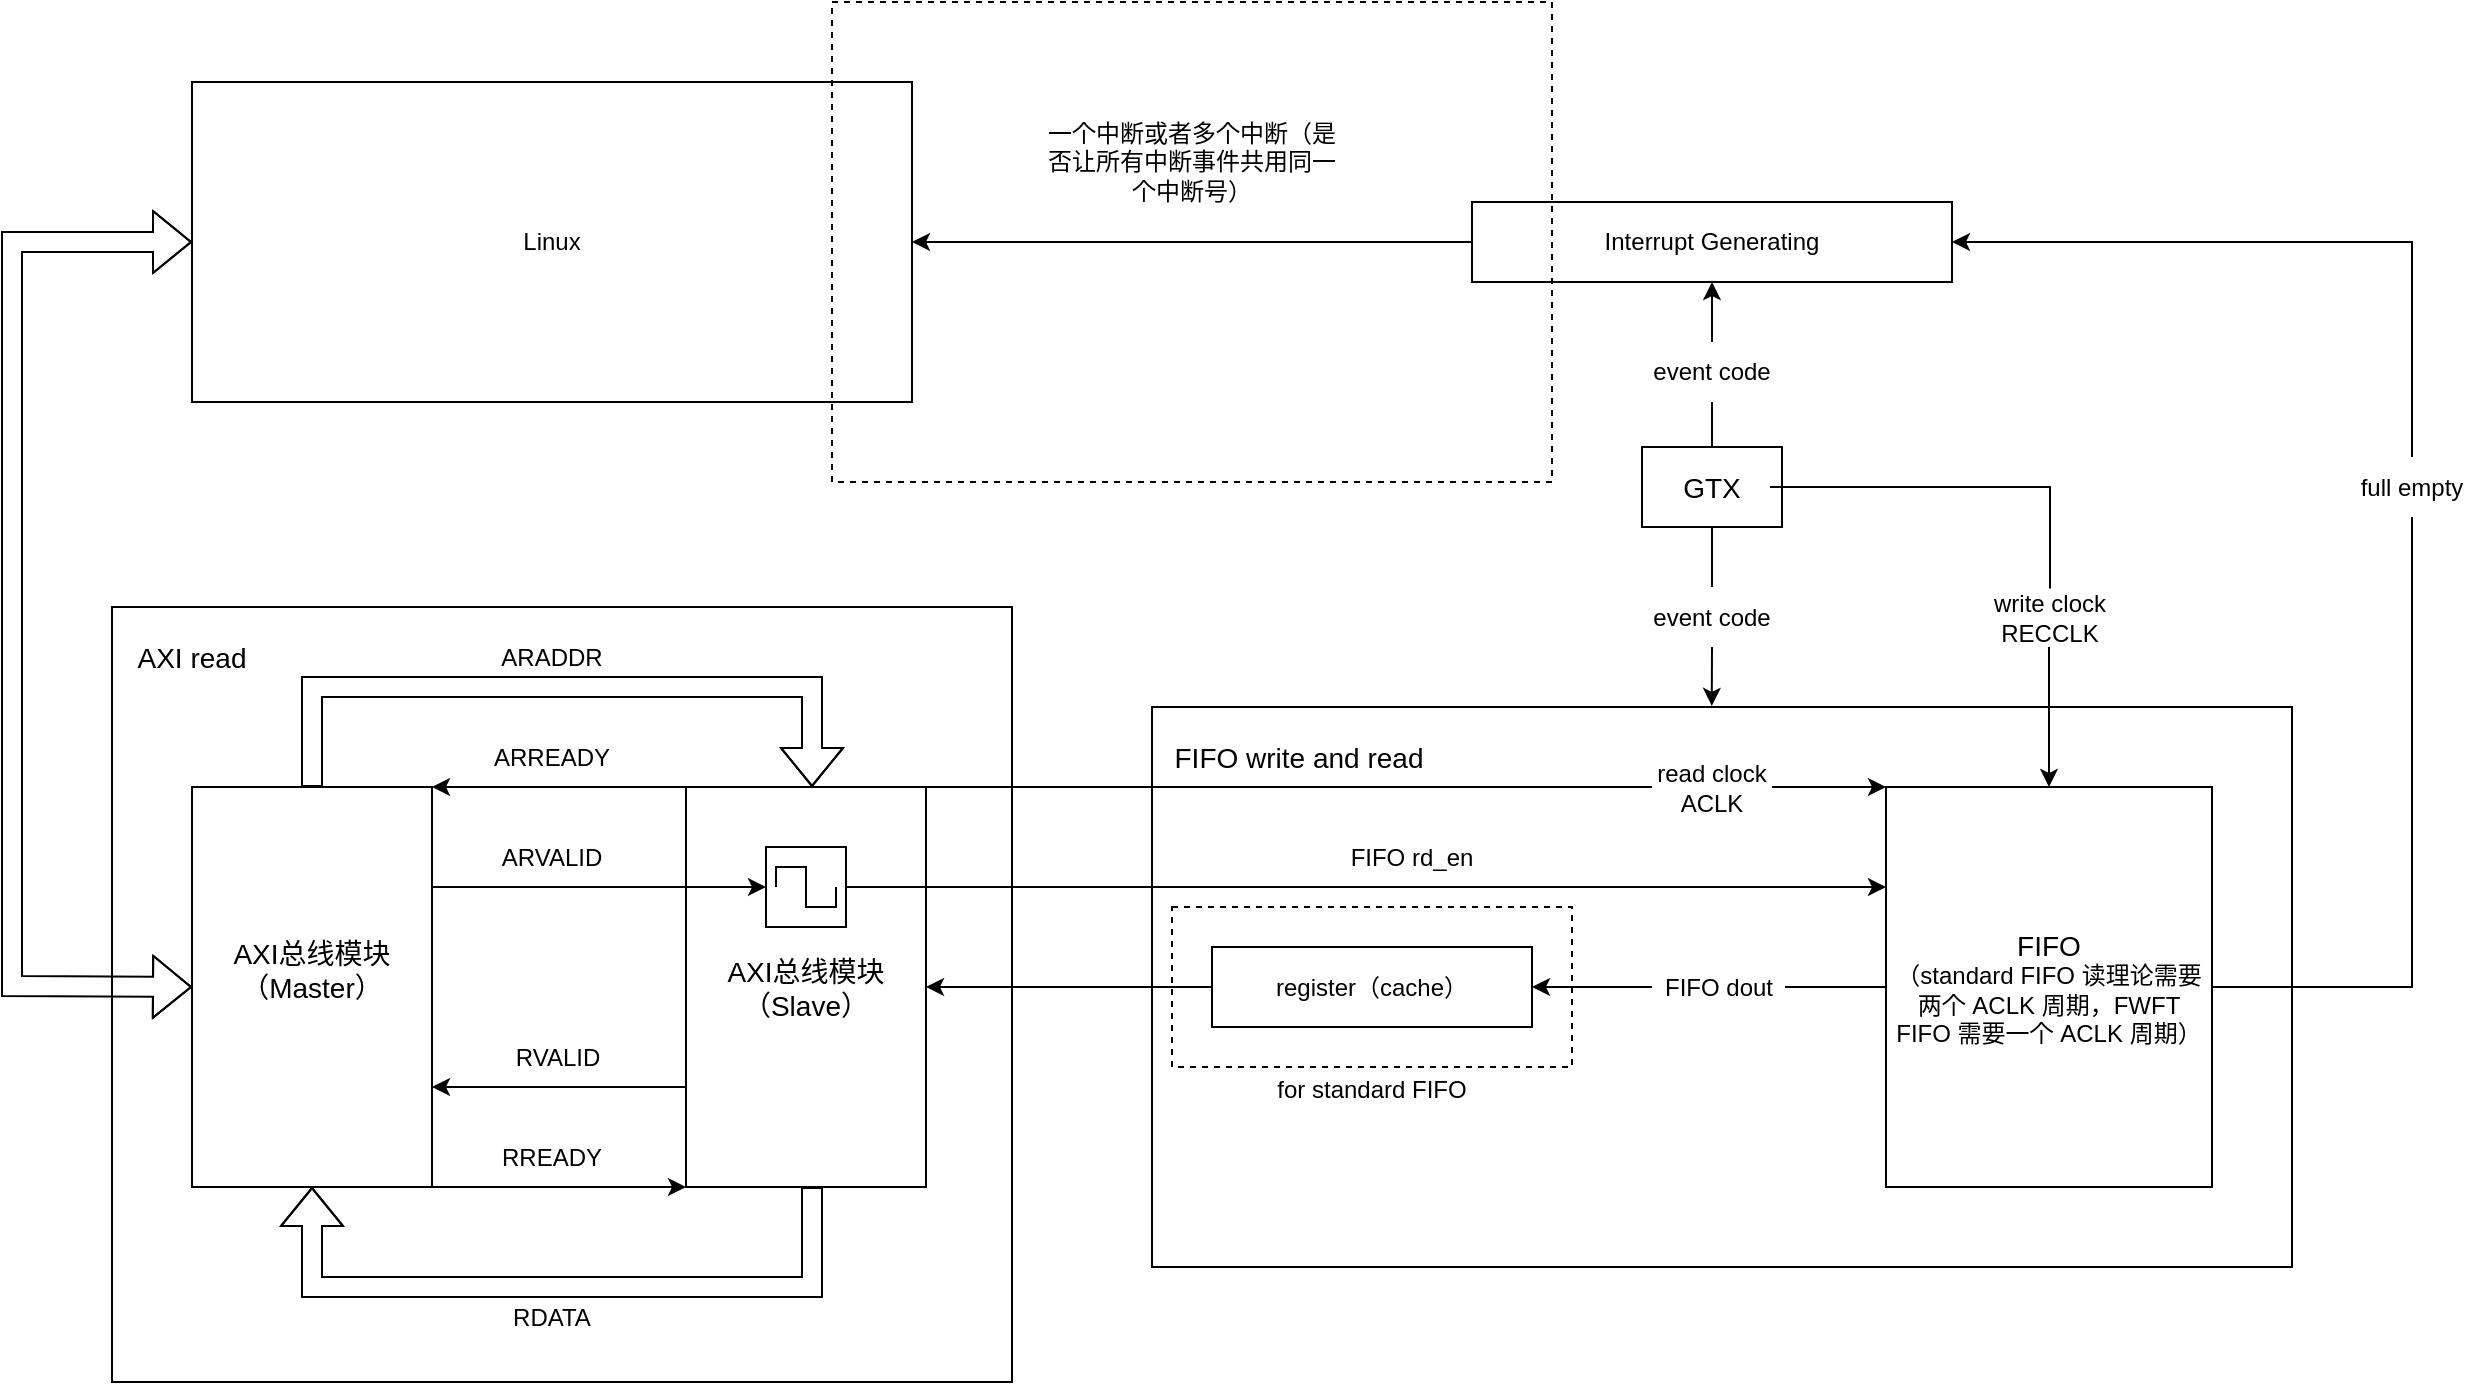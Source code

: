 <mxfile version="18.0.0" type="github">
  <diagram id="qPFxC8UjmYWYdaPUttt1" name="Page-1">
    <mxGraphModel dx="1727" dy="951" grid="1" gridSize="10" guides="1" tooltips="1" connect="1" arrows="1" fold="1" page="1" pageScale="1" pageWidth="1654" pageHeight="2336" math="0" shadow="0">
      <root>
        <mxCell id="0" />
        <mxCell id="1" parent="0" />
        <mxCell id="R0U8VKyhZyM0I8n2pWbQ-76" value="" style="rounded=0;whiteSpace=wrap;html=1;fontSize=12;fillColor=none;" vertex="1" parent="1">
          <mxGeometry x="280" y="582.5" width="450" height="387.5" as="geometry" />
        </mxCell>
        <mxCell id="R0U8VKyhZyM0I8n2pWbQ-35" value="&lt;div align=&quot;center&quot;&gt;&lt;br&gt;&lt;/div&gt;" style="rounded=0;whiteSpace=wrap;html=1;" vertex="1" parent="1">
          <mxGeometry x="800" y="632.5" width="570" height="280" as="geometry" />
        </mxCell>
        <mxCell id="R0U8VKyhZyM0I8n2pWbQ-43" value="" style="rounded=0;whiteSpace=wrap;html=1;fontSize=14;dashed=1;" vertex="1" parent="1">
          <mxGeometry x="810" y="732.5" width="200" height="80" as="geometry" />
        </mxCell>
        <mxCell id="R0U8VKyhZyM0I8n2pWbQ-45" style="edgeStyle=orthogonalEdgeStyle;rounded=0;orthogonalLoop=1;jettySize=auto;html=1;exitX=1;exitY=0.5;exitDx=0;exitDy=0;entryX=0;entryY=0;entryDx=0;entryDy=0;fontSize=12;startArrow=none;" edge="1" parent="1" source="R0U8VKyhZyM0I8n2pWbQ-46" target="R0U8VKyhZyM0I8n2pWbQ-1">
          <mxGeometry relative="1" as="geometry">
            <Array as="points">
              <mxPoint x="1150" y="672.5" />
              <mxPoint x="1150" y="672.5" />
            </Array>
          </mxGeometry>
        </mxCell>
        <mxCell id="R0U8VKyhZyM0I8n2pWbQ-8" value="&lt;div style=&quot;font-size: 14px;&quot;&gt;&lt;font style=&quot;font-size: 14px;&quot;&gt;AXI总线模块&lt;/font&gt;&lt;/div&gt;&lt;div style=&quot;font-size: 14px;&quot;&gt;&lt;font style=&quot;font-size: 14px;&quot;&gt;（Slave）&lt;br&gt;&lt;/font&gt;&lt;/div&gt;" style="rounded=0;whiteSpace=wrap;html=1;" vertex="1" parent="1">
          <mxGeometry x="567" y="672.5" width="120" height="200" as="geometry" />
        </mxCell>
        <mxCell id="R0U8VKyhZyM0I8n2pWbQ-34" value="" style="rounded=0;whiteSpace=wrap;html=1;" vertex="1" parent="1">
          <mxGeometry x="607" y="702.5" width="40" height="40" as="geometry" />
        </mxCell>
        <mxCell id="R0U8VKyhZyM0I8n2pWbQ-7" style="edgeStyle=orthogonalEdgeStyle;rounded=0;orthogonalLoop=1;jettySize=auto;html=1;exitX=0;exitY=0.5;exitDx=0;exitDy=0;startArrow=none;" edge="1" parent="1" source="R0U8VKyhZyM0I8n2pWbQ-77" target="R0U8VKyhZyM0I8n2pWbQ-6">
          <mxGeometry relative="1" as="geometry" />
        </mxCell>
        <mxCell id="R0U8VKyhZyM0I8n2pWbQ-65" style="edgeStyle=orthogonalEdgeStyle;rounded=0;orthogonalLoop=1;jettySize=auto;html=1;exitX=0.5;exitY=0;exitDx=0;exitDy=0;entryX=1;entryY=0.5;entryDx=0;entryDy=0;fontSize=12;startArrow=none;" edge="1" parent="1" source="R0U8VKyhZyM0I8n2pWbQ-68" target="R0U8VKyhZyM0I8n2pWbQ-60">
          <mxGeometry relative="1" as="geometry">
            <Array as="points" />
          </mxGeometry>
        </mxCell>
        <mxCell id="R0U8VKyhZyM0I8n2pWbQ-1" value="&lt;div align=&quot;center&quot;&gt;&lt;font style=&quot;font-size: 14px;&quot;&gt;FIFO&lt;/font&gt;&lt;/div&gt;&lt;div align=&quot;center&quot;&gt;&lt;font style=&quot;font-size: 12px;&quot;&gt;（&lt;font style=&quot;font-size: 12px;&quot;&gt;standard FIFO 读理论需要两个 ACLK 周期，FWFT FIFO 需要一个 ACLK 周期&lt;/font&gt;）&lt;/font&gt;&lt;/div&gt;" style="rounded=0;whiteSpace=wrap;html=1;align=center;" vertex="1" parent="1">
          <mxGeometry x="1167" y="672.5" width="163" height="200" as="geometry" />
        </mxCell>
        <mxCell id="R0U8VKyhZyM0I8n2pWbQ-24" style="edgeStyle=orthogonalEdgeStyle;rounded=0;orthogonalLoop=1;jettySize=auto;html=1;exitX=0;exitY=0.5;exitDx=0;exitDy=0;entryX=1;entryY=0.5;entryDx=0;entryDy=0;" edge="1" parent="1" source="R0U8VKyhZyM0I8n2pWbQ-6" target="R0U8VKyhZyM0I8n2pWbQ-8">
          <mxGeometry relative="1" as="geometry" />
        </mxCell>
        <mxCell id="R0U8VKyhZyM0I8n2pWbQ-6" value="register（cache）" style="rounded=0;whiteSpace=wrap;html=1;" vertex="1" parent="1">
          <mxGeometry x="830" y="752.5" width="160" height="40" as="geometry" />
        </mxCell>
        <mxCell id="R0U8VKyhZyM0I8n2pWbQ-22" style="edgeStyle=orthogonalEdgeStyle;rounded=0;orthogonalLoop=1;jettySize=auto;html=1;exitX=1;exitY=0.5;exitDx=0;exitDy=0;entryX=0;entryY=0.25;entryDx=0;entryDy=0;" edge="1" parent="1" source="R0U8VKyhZyM0I8n2pWbQ-34" target="R0U8VKyhZyM0I8n2pWbQ-1">
          <mxGeometry relative="1" as="geometry" />
        </mxCell>
        <mxCell id="R0U8VKyhZyM0I8n2pWbQ-25" style="edgeStyle=orthogonalEdgeStyle;rounded=0;orthogonalLoop=1;jettySize=auto;html=1;exitX=1;exitY=0.25;exitDx=0;exitDy=0;entryX=0;entryY=0.5;entryDx=0;entryDy=0;" edge="1" parent="1" source="R0U8VKyhZyM0I8n2pWbQ-10" target="R0U8VKyhZyM0I8n2pWbQ-34">
          <mxGeometry relative="1" as="geometry" />
        </mxCell>
        <mxCell id="R0U8VKyhZyM0I8n2pWbQ-9" value="" style="endArrow=classic;html=1;rounded=0;entryX=1;entryY=0;entryDx=0;entryDy=0;exitX=0;exitY=0;exitDx=0;exitDy=0;" edge="1" parent="1" source="R0U8VKyhZyM0I8n2pWbQ-8" target="R0U8VKyhZyM0I8n2pWbQ-10">
          <mxGeometry width="50" height="50" relative="1" as="geometry">
            <mxPoint x="927" y="812.5" as="sourcePoint" />
            <mxPoint x="447" y="722.5" as="targetPoint" />
          </mxGeometry>
        </mxCell>
        <mxCell id="R0U8VKyhZyM0I8n2pWbQ-29" style="edgeStyle=orthogonalEdgeStyle;rounded=0;orthogonalLoop=1;jettySize=auto;html=1;exitX=0;exitY=0.75;exitDx=0;exitDy=0;entryX=1;entryY=0.75;entryDx=0;entryDy=0;" edge="1" parent="1" source="R0U8VKyhZyM0I8n2pWbQ-8" target="R0U8VKyhZyM0I8n2pWbQ-10">
          <mxGeometry relative="1" as="geometry" />
        </mxCell>
        <mxCell id="R0U8VKyhZyM0I8n2pWbQ-32" style="edgeStyle=orthogonalEdgeStyle;rounded=0;orthogonalLoop=1;jettySize=auto;html=1;exitX=1;exitY=1;exitDx=0;exitDy=0;entryX=0;entryY=1;entryDx=0;entryDy=0;" edge="1" parent="1" source="R0U8VKyhZyM0I8n2pWbQ-10" target="R0U8VKyhZyM0I8n2pWbQ-8">
          <mxGeometry relative="1" as="geometry">
            <Array as="points">
              <mxPoint x="510" y="872.5" />
              <mxPoint x="510" y="872.5" />
            </Array>
          </mxGeometry>
        </mxCell>
        <mxCell id="R0U8VKyhZyM0I8n2pWbQ-10" value="&lt;div style=&quot;font-size: 14px;&quot;&gt;&lt;font style=&quot;font-size: 14px;&quot;&gt;AXI总线模块&lt;/font&gt;&lt;/div&gt;&lt;div style=&quot;font-size: 14px;&quot;&gt;&lt;font style=&quot;font-size: 14px;&quot;&gt;（Master）&lt;br&gt;&lt;/font&gt;&lt;/div&gt;&lt;div style=&quot;font-size: 14px;&quot;&gt;&lt;font style=&quot;font-size: 14px;&quot;&gt;&lt;br&gt;&lt;/font&gt;&lt;/div&gt;" style="rounded=0;whiteSpace=wrap;html=1;" vertex="1" parent="1">
          <mxGeometry x="320" y="672.5" width="120" height="200" as="geometry" />
        </mxCell>
        <mxCell id="R0U8VKyhZyM0I8n2pWbQ-11" value="ARVALID" style="text;html=1;strokeColor=none;fillColor=none;align=center;verticalAlign=middle;whiteSpace=wrap;rounded=0;" vertex="1" parent="1">
          <mxGeometry x="470" y="692.5" width="60" height="30" as="geometry" />
        </mxCell>
        <mxCell id="R0U8VKyhZyM0I8n2pWbQ-12" value="" style="shape=flexArrow;endArrow=classic;html=1;rounded=0;exitX=0.5;exitY=0;exitDx=0;exitDy=0;" edge="1" parent="1" source="R0U8VKyhZyM0I8n2pWbQ-10">
          <mxGeometry width="50" height="50" relative="1" as="geometry">
            <mxPoint x="350" y="672.5" as="sourcePoint" />
            <mxPoint x="630" y="672.5" as="targetPoint" />
            <Array as="points">
              <mxPoint x="380" y="622.5" />
              <mxPoint x="500" y="622.5" />
              <mxPoint x="630" y="622.5" />
            </Array>
          </mxGeometry>
        </mxCell>
        <mxCell id="R0U8VKyhZyM0I8n2pWbQ-13" value="ARADDR" style="text;html=1;strokeColor=none;fillColor=none;align=center;verticalAlign=middle;whiteSpace=wrap;rounded=0;" vertex="1" parent="1">
          <mxGeometry x="470" y="592.5" width="60" height="30" as="geometry" />
        </mxCell>
        <mxCell id="R0U8VKyhZyM0I8n2pWbQ-14" value="" style="shape=flexArrow;endArrow=classic;html=1;rounded=0;exitX=0.5;exitY=0;exitDx=0;exitDy=0;" edge="1" parent="1">
          <mxGeometry width="50" height="50" relative="1" as="geometry">
            <mxPoint x="630" y="872.5" as="sourcePoint" />
            <mxPoint x="380" y="872.5" as="targetPoint" />
            <Array as="points">
              <mxPoint x="630" y="922.5" />
              <mxPoint x="500" y="922.5" />
              <mxPoint x="380" y="922.5" />
            </Array>
          </mxGeometry>
        </mxCell>
        <mxCell id="R0U8VKyhZyM0I8n2pWbQ-15" value="RDATA" style="text;html=1;strokeColor=none;fillColor=none;align=center;verticalAlign=middle;whiteSpace=wrap;rounded=0;" vertex="1" parent="1">
          <mxGeometry x="470" y="922.5" width="60" height="30" as="geometry" />
        </mxCell>
        <mxCell id="R0U8VKyhZyM0I8n2pWbQ-20" value="&lt;div style=&quot;font-size: 14px;&quot;&gt;&lt;font style=&quot;font-size: 14px;&quot;&gt;AXI read&lt;/font&gt;&lt;/div&gt;" style="text;html=1;strokeColor=none;fillColor=none;align=center;verticalAlign=middle;whiteSpace=wrap;rounded=0;" vertex="1" parent="1">
          <mxGeometry x="290" y="592.5" width="60" height="30" as="geometry" />
        </mxCell>
        <mxCell id="R0U8VKyhZyM0I8n2pWbQ-21" value="" style="pointerEvents=1;verticalLabelPosition=bottom;shadow=0;dashed=0;align=center;html=1;verticalAlign=top;shape=mxgraph.electrical.waveforms.square_wave;" vertex="1" parent="1">
          <mxGeometry x="612" y="712.5" width="30" height="20" as="geometry" />
        </mxCell>
        <mxCell id="R0U8VKyhZyM0I8n2pWbQ-23" value="FIFO rd_en" style="text;html=1;strokeColor=none;fillColor=none;align=center;verticalAlign=middle;whiteSpace=wrap;rounded=0;" vertex="1" parent="1">
          <mxGeometry x="879.25" y="692.5" width="101.5" height="30" as="geometry" />
        </mxCell>
        <mxCell id="R0U8VKyhZyM0I8n2pWbQ-27" value="ARREADY" style="text;html=1;strokeColor=none;fillColor=none;align=center;verticalAlign=middle;whiteSpace=wrap;rounded=0;" vertex="1" parent="1">
          <mxGeometry x="470" y="642.5" width="60" height="30" as="geometry" />
        </mxCell>
        <mxCell id="R0U8VKyhZyM0I8n2pWbQ-31" value="RVALID" style="text;html=1;strokeColor=none;fillColor=none;align=center;verticalAlign=middle;whiteSpace=wrap;rounded=0;" vertex="1" parent="1">
          <mxGeometry x="472.5" y="792.5" width="60" height="30" as="geometry" />
        </mxCell>
        <mxCell id="R0U8VKyhZyM0I8n2pWbQ-33" value="RREADY" style="text;html=1;strokeColor=none;fillColor=none;align=center;verticalAlign=middle;whiteSpace=wrap;rounded=0;" vertex="1" parent="1">
          <mxGeometry x="470" y="842.5" width="60" height="30" as="geometry" />
        </mxCell>
        <mxCell id="R0U8VKyhZyM0I8n2pWbQ-40" style="edgeStyle=orthogonalEdgeStyle;rounded=0;orthogonalLoop=1;jettySize=auto;html=1;exitX=0.5;exitY=1;exitDx=0;exitDy=0;startArrow=none;entryX=0.491;entryY=-0.002;entryDx=0;entryDy=0;entryPerimeter=0;" edge="1" parent="1" source="R0U8VKyhZyM0I8n2pWbQ-38" target="R0U8VKyhZyM0I8n2pWbQ-35">
          <mxGeometry relative="1" as="geometry" />
        </mxCell>
        <mxCell id="R0U8VKyhZyM0I8n2pWbQ-53" style="edgeStyle=orthogonalEdgeStyle;rounded=0;orthogonalLoop=1;jettySize=auto;html=1;exitX=0.5;exitY=1;exitDx=0;exitDy=0;entryX=0.5;entryY=0;entryDx=0;entryDy=0;fontSize=12;startArrow=none;" edge="1" parent="1" source="R0U8VKyhZyM0I8n2pWbQ-54" target="R0U8VKyhZyM0I8n2pWbQ-1">
          <mxGeometry relative="1" as="geometry" />
        </mxCell>
        <mxCell id="R0U8VKyhZyM0I8n2pWbQ-61" style="edgeStyle=orthogonalEdgeStyle;rounded=0;orthogonalLoop=1;jettySize=auto;html=1;exitX=0.5;exitY=0;exitDx=0;exitDy=0;entryX=0.5;entryY=1;entryDx=0;entryDy=0;fontSize=12;startArrow=none;" edge="1" parent="1" source="R0U8VKyhZyM0I8n2pWbQ-62" target="R0U8VKyhZyM0I8n2pWbQ-60">
          <mxGeometry relative="1" as="geometry" />
        </mxCell>
        <mxCell id="R0U8VKyhZyM0I8n2pWbQ-36" value="&lt;font style=&quot;font-size: 14px;&quot;&gt;GTX&lt;/font&gt;" style="rounded=0;whiteSpace=wrap;html=1;" vertex="1" parent="1">
          <mxGeometry x="1045" y="502.5" width="70" height="40" as="geometry" />
        </mxCell>
        <mxCell id="R0U8VKyhZyM0I8n2pWbQ-38" value="event code" style="text;html=1;strokeColor=none;fillColor=none;align=center;verticalAlign=middle;whiteSpace=wrap;rounded=0;" vertex="1" parent="1">
          <mxGeometry x="1035" y="572.5" width="90" height="30" as="geometry" />
        </mxCell>
        <mxCell id="R0U8VKyhZyM0I8n2pWbQ-41" value="" style="edgeStyle=orthogonalEdgeStyle;rounded=0;orthogonalLoop=1;jettySize=auto;html=1;exitX=0.5;exitY=1;exitDx=0;exitDy=0;endArrow=none;" edge="1" parent="1" source="R0U8VKyhZyM0I8n2pWbQ-36" target="R0U8VKyhZyM0I8n2pWbQ-38">
          <mxGeometry relative="1" as="geometry">
            <mxPoint x="1080" y="547.5" as="sourcePoint" />
            <mxPoint x="1080" y="632.5" as="targetPoint" />
          </mxGeometry>
        </mxCell>
        <mxCell id="R0U8VKyhZyM0I8n2pWbQ-42" value="&lt;font style=&quot;font-size: 14px;&quot;&gt;FIFO write and read&lt;/font&gt;" style="text;html=1;strokeColor=none;fillColor=none;align=center;verticalAlign=middle;whiteSpace=wrap;rounded=0;" vertex="1" parent="1">
          <mxGeometry x="807" y="642.5" width="133" height="30" as="geometry" />
        </mxCell>
        <mxCell id="R0U8VKyhZyM0I8n2pWbQ-44" value="&lt;font style=&quot;font-size: 12px;&quot;&gt;for standard FIFO&lt;/font&gt;" style="text;html=1;strokeColor=none;fillColor=none;align=center;verticalAlign=middle;whiteSpace=wrap;rounded=0;dashed=1;fontSize=14;" vertex="1" parent="1">
          <mxGeometry x="820" y="812.5" width="180" height="20" as="geometry" />
        </mxCell>
        <mxCell id="R0U8VKyhZyM0I8n2pWbQ-54" value="&lt;div&gt;write clock &lt;br&gt;&lt;/div&gt;&lt;div&gt;RECCLK&lt;br&gt;&lt;/div&gt;" style="text;html=1;strokeColor=none;fillColor=none;align=center;verticalAlign=middle;whiteSpace=wrap;rounded=0;dashed=1;fontSize=12;" vertex="1" parent="1">
          <mxGeometry x="1218.5" y="572.5" width="60" height="30" as="geometry" />
        </mxCell>
        <mxCell id="R0U8VKyhZyM0I8n2pWbQ-57" value="" style="edgeStyle=orthogonalEdgeStyle;rounded=0;orthogonalLoop=1;jettySize=auto;html=1;exitX=1;exitY=0.5;exitDx=0;exitDy=0;entryX=0.503;entryY=0.025;entryDx=0;entryDy=0;fontSize=12;endArrow=none;entryPerimeter=0;" edge="1" parent="1" target="R0U8VKyhZyM0I8n2pWbQ-54">
          <mxGeometry relative="1" as="geometry">
            <mxPoint x="1109" y="522.5" as="sourcePoint" />
            <mxPoint x="1247.5" y="572.5" as="targetPoint" />
            <Array as="points">
              <mxPoint x="1249" y="522.5" />
              <mxPoint x="1249" y="573.5" />
            </Array>
          </mxGeometry>
        </mxCell>
        <mxCell id="R0U8VKyhZyM0I8n2pWbQ-46" value="read clock ACLK" style="text;html=1;strokeColor=none;fillColor=none;align=center;verticalAlign=middle;whiteSpace=wrap;rounded=0;dashed=1;fontSize=12;" vertex="1" parent="1">
          <mxGeometry x="1050" y="657.5" width="60" height="30" as="geometry" />
        </mxCell>
        <mxCell id="R0U8VKyhZyM0I8n2pWbQ-58" value="" style="edgeStyle=orthogonalEdgeStyle;rounded=0;orthogonalLoop=1;jettySize=auto;html=1;exitX=1;exitY=0;exitDx=0;exitDy=0;entryX=0;entryY=0.5;entryDx=0;entryDy=0;fontSize=12;endArrow=none;" edge="1" parent="1" source="R0U8VKyhZyM0I8n2pWbQ-8" target="R0U8VKyhZyM0I8n2pWbQ-46">
          <mxGeometry relative="1" as="geometry">
            <mxPoint x="687" y="672.5" as="sourcePoint" />
            <mxPoint x="1167" y="672.5" as="targetPoint" />
            <Array as="points">
              <mxPoint x="1050" y="672.5" />
            </Array>
          </mxGeometry>
        </mxCell>
        <mxCell id="R0U8VKyhZyM0I8n2pWbQ-73" style="edgeStyle=orthogonalEdgeStyle;rounded=0;orthogonalLoop=1;jettySize=auto;html=1;exitX=0;exitY=0.5;exitDx=0;exitDy=0;entryX=1;entryY=0.5;entryDx=0;entryDy=0;fontSize=12;" edge="1" parent="1" source="R0U8VKyhZyM0I8n2pWbQ-60" target="R0U8VKyhZyM0I8n2pWbQ-70">
          <mxGeometry relative="1" as="geometry" />
        </mxCell>
        <mxCell id="R0U8VKyhZyM0I8n2pWbQ-60" value="Interrupt Generating" style="rounded=0;whiteSpace=wrap;html=1;fontSize=12;" vertex="1" parent="1">
          <mxGeometry x="960" y="380" width="240" height="40" as="geometry" />
        </mxCell>
        <mxCell id="R0U8VKyhZyM0I8n2pWbQ-62" value="event code" style="text;html=1;strokeColor=none;fillColor=none;align=center;verticalAlign=middle;whiteSpace=wrap;rounded=0;" vertex="1" parent="1">
          <mxGeometry x="1035" y="450" width="90" height="30" as="geometry" />
        </mxCell>
        <mxCell id="R0U8VKyhZyM0I8n2pWbQ-63" value="" style="edgeStyle=orthogonalEdgeStyle;rounded=0;orthogonalLoop=1;jettySize=auto;html=1;exitX=0.5;exitY=0;exitDx=0;exitDy=0;entryX=0.5;entryY=1;entryDx=0;entryDy=0;fontSize=12;endArrow=none;" edge="1" parent="1" source="R0U8VKyhZyM0I8n2pWbQ-36" target="R0U8VKyhZyM0I8n2pWbQ-62">
          <mxGeometry relative="1" as="geometry">
            <mxPoint x="1080" y="502.5" as="sourcePoint" />
            <mxPoint x="1080" y="440.0" as="targetPoint" />
          </mxGeometry>
        </mxCell>
        <mxCell id="R0U8VKyhZyM0I8n2pWbQ-68" value="full empty" style="text;html=1;strokeColor=none;fillColor=none;align=center;verticalAlign=middle;whiteSpace=wrap;rounded=0;fontSize=12;" vertex="1" parent="1">
          <mxGeometry x="1400" y="507.5" width="60" height="30" as="geometry" />
        </mxCell>
        <mxCell id="R0U8VKyhZyM0I8n2pWbQ-69" value="" style="edgeStyle=orthogonalEdgeStyle;rounded=0;orthogonalLoop=1;jettySize=auto;html=1;exitX=1;exitY=0.5;exitDx=0;exitDy=0;entryX=0.5;entryY=1;entryDx=0;entryDy=0;fontSize=12;endArrow=none;" edge="1" parent="1" source="R0U8VKyhZyM0I8n2pWbQ-1" target="R0U8VKyhZyM0I8n2pWbQ-68">
          <mxGeometry relative="1" as="geometry">
            <mxPoint x="1330" y="772.5" as="sourcePoint" />
            <mxPoint x="1200" y="390" as="targetPoint" />
            <Array as="points">
              <mxPoint x="1430" y="773" />
            </Array>
          </mxGeometry>
        </mxCell>
        <mxCell id="R0U8VKyhZyM0I8n2pWbQ-70" value="Linux" style="rounded=0;whiteSpace=wrap;html=1;fontSize=12;" vertex="1" parent="1">
          <mxGeometry x="320" y="320" width="360" height="160" as="geometry" />
        </mxCell>
        <mxCell id="R0U8VKyhZyM0I8n2pWbQ-71" value="" style="shape=flexArrow;endArrow=classic;startArrow=classic;html=1;rounded=0;fontSize=12;entryX=0;entryY=0.5;entryDx=0;entryDy=0;exitX=0;exitY=0.5;exitDx=0;exitDy=0;" edge="1" parent="1" source="R0U8VKyhZyM0I8n2pWbQ-10" target="R0U8VKyhZyM0I8n2pWbQ-70">
          <mxGeometry width="100" height="100" relative="1" as="geometry">
            <mxPoint x="190" y="507.5" as="sourcePoint" />
            <mxPoint x="290" y="407.5" as="targetPoint" />
            <Array as="points">
              <mxPoint x="230" y="772" />
              <mxPoint x="230" y="400" />
            </Array>
          </mxGeometry>
        </mxCell>
        <mxCell id="R0U8VKyhZyM0I8n2pWbQ-74" value="" style="rounded=0;whiteSpace=wrap;html=1;fontSize=12;dashed=1;fillColor=none;" vertex="1" parent="1">
          <mxGeometry x="640" y="280" width="360" height="240" as="geometry" />
        </mxCell>
        <mxCell id="R0U8VKyhZyM0I8n2pWbQ-75" value="一个中断或者多个中断（是否让所有中断事件共用同一个中断号）" style="text;html=1;strokeColor=none;fillColor=none;align=center;verticalAlign=middle;whiteSpace=wrap;rounded=0;dashed=1;fontSize=12;" vertex="1" parent="1">
          <mxGeometry x="745" y="330" width="150" height="60" as="geometry" />
        </mxCell>
        <mxCell id="R0U8VKyhZyM0I8n2pWbQ-77" value="FIFO dout" style="text;html=1;strokeColor=none;fillColor=none;align=center;verticalAlign=middle;whiteSpace=wrap;rounded=0;" vertex="1" parent="1">
          <mxGeometry x="1050" y="757.5" width="66.5" height="30" as="geometry" />
        </mxCell>
        <mxCell id="R0U8VKyhZyM0I8n2pWbQ-78" value="" style="edgeStyle=orthogonalEdgeStyle;rounded=0;orthogonalLoop=1;jettySize=auto;html=1;exitX=0;exitY=0.5;exitDx=0;exitDy=0;endArrow=none;" edge="1" parent="1" source="R0U8VKyhZyM0I8n2pWbQ-1" target="R0U8VKyhZyM0I8n2pWbQ-77">
          <mxGeometry relative="1" as="geometry">
            <mxPoint x="1167" y="772.5" as="sourcePoint" />
            <mxPoint x="1040" y="772.5" as="targetPoint" />
          </mxGeometry>
        </mxCell>
      </root>
    </mxGraphModel>
  </diagram>
</mxfile>
